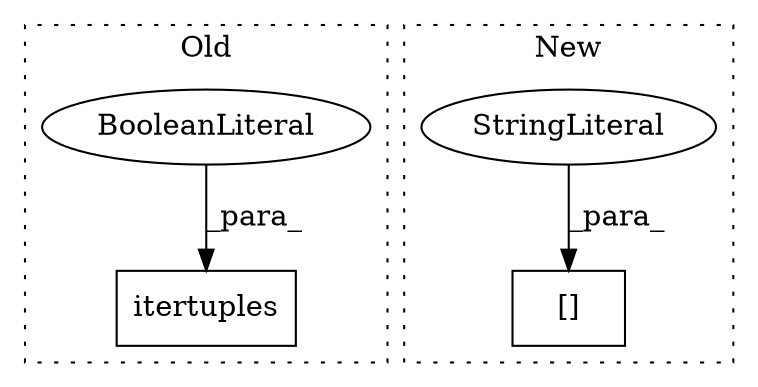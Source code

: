 digraph G {
subgraph cluster0 {
1 [label="itertuples" a="32" s="9884,9900" l="11,1" shape="box"];
4 [label="BooleanLiteral" a="9" s="9895" l="5" shape="ellipse"];
label = "Old";
style="dotted";
}
subgraph cluster1 {
2 [label="[]" a="2" s="9143,9156" l="9,1" shape="box"];
3 [label="StringLiteral" a="45" s="9152" l="4" shape="ellipse"];
label = "New";
style="dotted";
}
3 -> 2 [label="_para_"];
4 -> 1 [label="_para_"];
}
